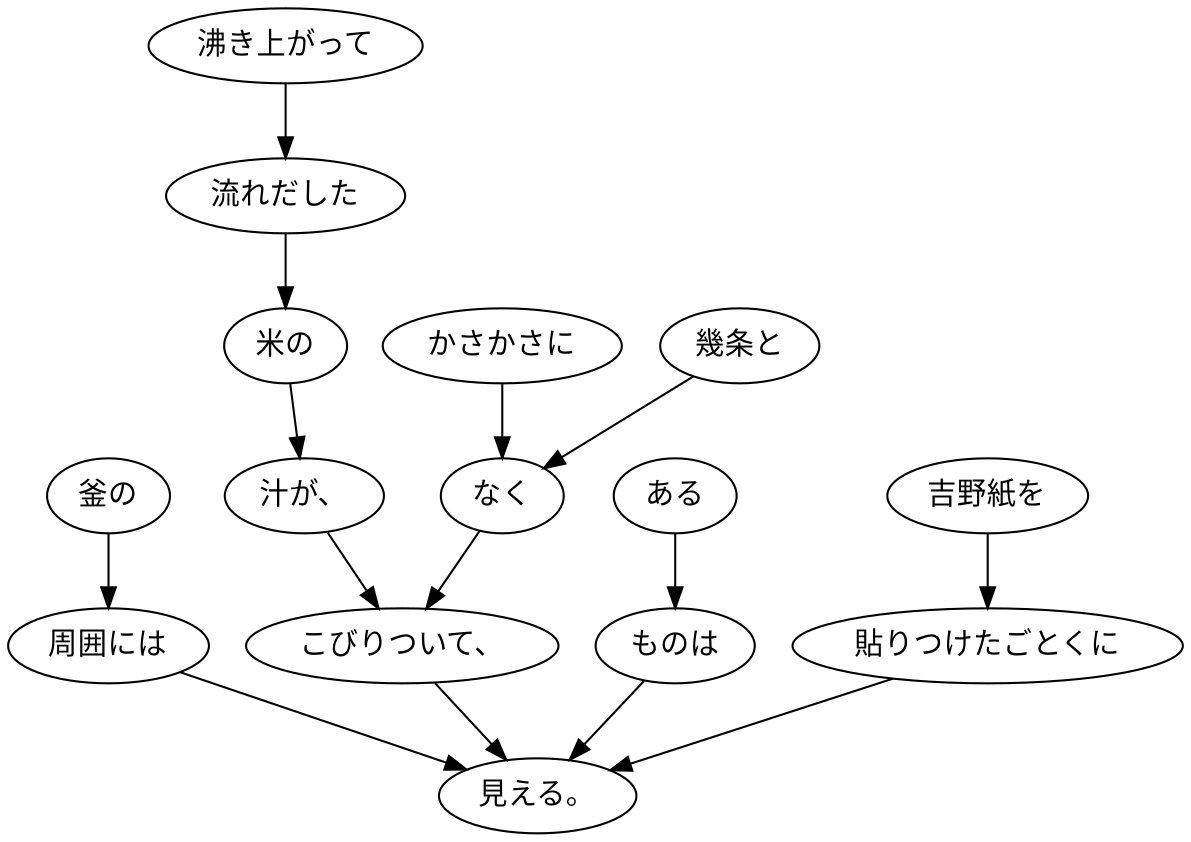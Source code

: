 digraph graph6423 {
	node0 [label="釜の"];
	node1 [label="周囲には"];
	node2 [label="沸き上がって"];
	node3 [label="流れだした"];
	node4 [label="米の"];
	node5 [label="汁が、"];
	node6 [label="かさかさに"];
	node7 [label="幾条と"];
	node8 [label="なく"];
	node9 [label="こびりついて、"];
	node10 [label="ある"];
	node11 [label="ものは"];
	node12 [label="吉野紙を"];
	node13 [label="貼りつけたごとくに"];
	node14 [label="見える。"];
	node0 -> node1;
	node1 -> node14;
	node2 -> node3;
	node3 -> node4;
	node4 -> node5;
	node5 -> node9;
	node6 -> node8;
	node7 -> node8;
	node8 -> node9;
	node9 -> node14;
	node10 -> node11;
	node11 -> node14;
	node12 -> node13;
	node13 -> node14;
}
